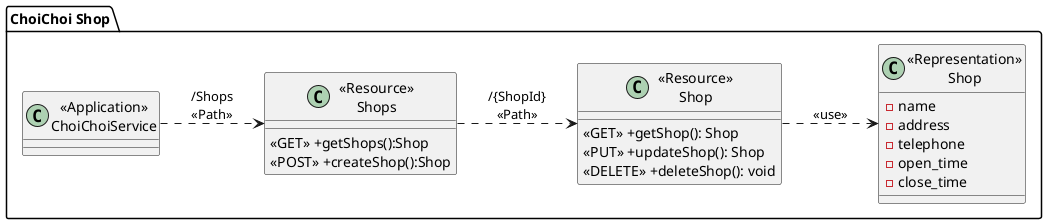 @startuml
left to right direction
package "ChoiChoi Shop"{
    class "<<Application>>\nChoiChoiService" as ChoiChoiService{}

    class "<<Resource>>\nShops" as ResourceShops{
        <<GET>> +getShops():Shop
        <<POST>> +createShop():Shop
    }

    class "<<Resource>>\nShop" as ResourceShop {
        <<GET>> +getShop(): Shop
        <<PUT>> +updateShop(): Shop
        <<DELETE>> +deleteShop(): void
    }

    class "<<Representation>>\nShop" as RepresentationShop {
        -name
        -address
        -telephone
        -open_time
        -close_time
    }

}

ChoiChoiService ..> ResourceShops:"/Shops\n<<Path>>"
ResourceShops ..> ResourceShop: "/{ShopId}\n<<Path>>"
ResourceShop ..> RepresentationShop: "<<use>>"



@enduml